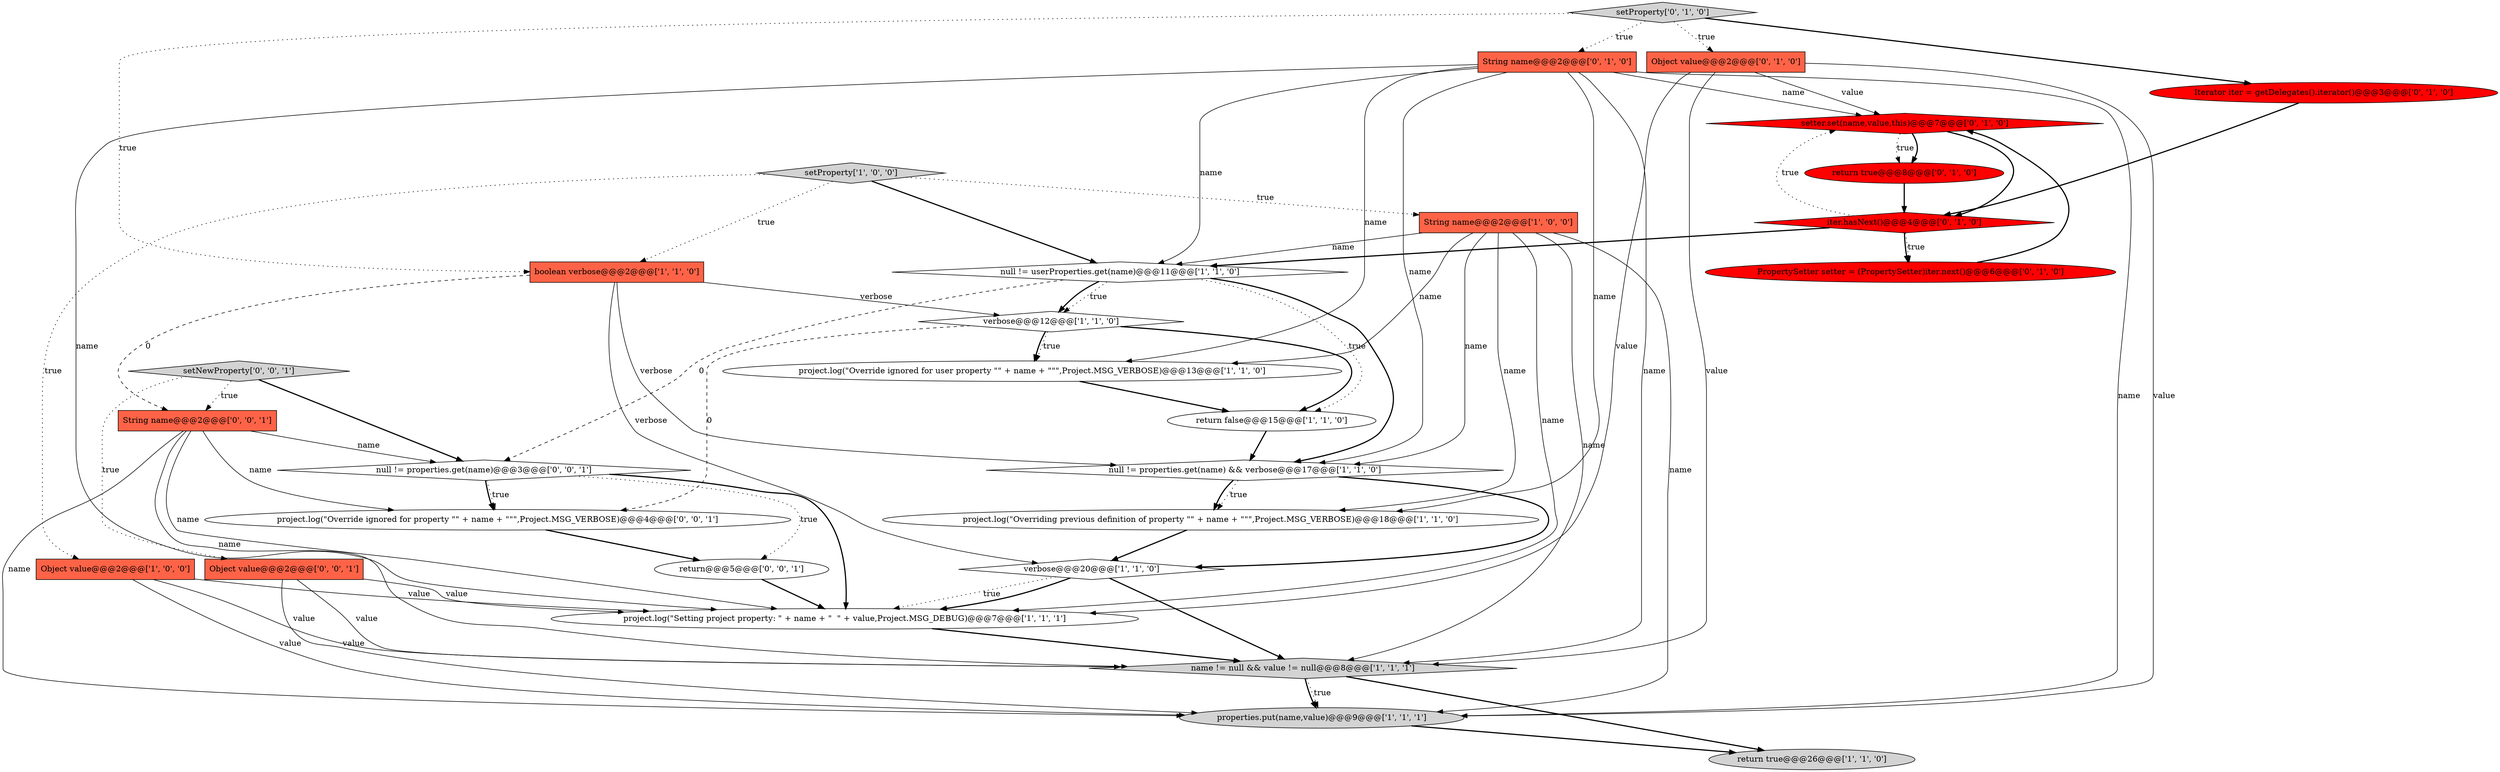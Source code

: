 digraph {
13 [style = filled, label = "boolean verbose@@@2@@@['1', '1', '0']", fillcolor = tomato, shape = box image = "AAA0AAABBB1BBB"];
16 [style = filled, label = "return true@@@8@@@['0', '1', '0']", fillcolor = red, shape = ellipse image = "AAA1AAABBB2BBB"];
2 [style = filled, label = "String name@@@2@@@['1', '0', '0']", fillcolor = tomato, shape = box image = "AAA0AAABBB1BBB"];
19 [style = filled, label = "String name@@@2@@@['0', '1', '0']", fillcolor = tomato, shape = box image = "AAA0AAABBB2BBB"];
25 [style = filled, label = "Object value@@@2@@@['0', '0', '1']", fillcolor = tomato, shape = box image = "AAA0AAABBB3BBB"];
28 [style = filled, label = "setNewProperty['0', '0', '1']", fillcolor = lightgray, shape = diamond image = "AAA0AAABBB3BBB"];
9 [style = filled, label = "Object value@@@2@@@['1', '0', '0']", fillcolor = tomato, shape = box image = "AAA0AAABBB1BBB"];
6 [style = filled, label = "properties.put(name,value)@@@9@@@['1', '1', '1']", fillcolor = lightgray, shape = ellipse image = "AAA0AAABBB1BBB"];
21 [style = filled, label = "iter.hasNext()@@@4@@@['0', '1', '0']", fillcolor = red, shape = diamond image = "AAA1AAABBB2BBB"];
24 [style = filled, label = "return@@@5@@@['0', '0', '1']", fillcolor = white, shape = ellipse image = "AAA0AAABBB3BBB"];
22 [style = filled, label = "Iterator iter = getDelegates().iterator()@@@3@@@['0', '1', '0']", fillcolor = red, shape = ellipse image = "AAA1AAABBB2BBB"];
26 [style = filled, label = "project.log(\"Override ignored for property \"\" + name + \"\"\",Project.MSG_VERBOSE)@@@4@@@['0', '0', '1']", fillcolor = white, shape = ellipse image = "AAA0AAABBB3BBB"];
3 [style = filled, label = "return true@@@26@@@['1', '1', '0']", fillcolor = lightgray, shape = ellipse image = "AAA0AAABBB1BBB"];
4 [style = filled, label = "setProperty['1', '0', '0']", fillcolor = lightgray, shape = diamond image = "AAA0AAABBB1BBB"];
8 [style = filled, label = "name != null && value != null@@@8@@@['1', '1', '1']", fillcolor = lightgray, shape = diamond image = "AAA0AAABBB1BBB"];
18 [style = filled, label = "PropertySetter setter = (PropertySetter)iter.next()@@@6@@@['0', '1', '0']", fillcolor = red, shape = ellipse image = "AAA1AAABBB2BBB"];
5 [style = filled, label = "verbose@@@20@@@['1', '1', '0']", fillcolor = white, shape = diamond image = "AAA0AAABBB1BBB"];
7 [style = filled, label = "project.log(\"Override ignored for user property \"\" + name + \"\"\",Project.MSG_VERBOSE)@@@13@@@['1', '1', '0']", fillcolor = white, shape = ellipse image = "AAA0AAABBB1BBB"];
20 [style = filled, label = "setter.set(name,value,this)@@@7@@@['0', '1', '0']", fillcolor = red, shape = diamond image = "AAA1AAABBB2BBB"];
17 [style = filled, label = "Object value@@@2@@@['0', '1', '0']", fillcolor = tomato, shape = box image = "AAA0AAABBB2BBB"];
1 [style = filled, label = "project.log(\"Setting project property: \" + name + \"  \" + value,Project.MSG_DEBUG)@@@7@@@['1', '1', '1']", fillcolor = white, shape = ellipse image = "AAA0AAABBB1BBB"];
10 [style = filled, label = "project.log(\"Overriding previous definition of property \"\" + name + \"\"\",Project.MSG_VERBOSE)@@@18@@@['1', '1', '0']", fillcolor = white, shape = ellipse image = "AAA0AAABBB1BBB"];
14 [style = filled, label = "null != userProperties.get(name)@@@11@@@['1', '1', '0']", fillcolor = white, shape = diamond image = "AAA0AAABBB1BBB"];
11 [style = filled, label = "verbose@@@12@@@['1', '1', '0']", fillcolor = white, shape = diamond image = "AAA0AAABBB1BBB"];
23 [style = filled, label = "null != properties.get(name)@@@3@@@['0', '0', '1']", fillcolor = white, shape = diamond image = "AAA0AAABBB3BBB"];
12 [style = filled, label = "null != properties.get(name) && verbose@@@17@@@['1', '1', '0']", fillcolor = white, shape = diamond image = "AAA0AAABBB1BBB"];
15 [style = filled, label = "setProperty['0', '1', '0']", fillcolor = lightgray, shape = diamond image = "AAA0AAABBB2BBB"];
27 [style = filled, label = "String name@@@2@@@['0', '0', '1']", fillcolor = tomato, shape = box image = "AAA0AAABBB3BBB"];
0 [style = filled, label = "return false@@@15@@@['1', '1', '0']", fillcolor = white, shape = ellipse image = "AAA0AAABBB1BBB"];
13->11 [style = solid, label="verbose"];
11->7 [style = dotted, label="true"];
6->3 [style = bold, label=""];
5->8 [style = bold, label=""];
4->14 [style = bold, label=""];
21->20 [style = dotted, label="true"];
1->8 [style = bold, label=""];
12->5 [style = bold, label=""];
2->14 [style = solid, label="name"];
14->0 [style = dotted, label="true"];
21->18 [style = dotted, label="true"];
28->25 [style = dotted, label="true"];
5->1 [style = dotted, label="true"];
9->8 [style = solid, label="value"];
0->12 [style = bold, label=""];
8->3 [style = bold, label=""];
27->6 [style = solid, label="name"];
27->8 [style = solid, label="name"];
25->8 [style = solid, label="value"];
22->21 [style = bold, label=""];
23->26 [style = bold, label=""];
14->23 [style = dashed, label="0"];
11->26 [style = dashed, label="0"];
19->7 [style = solid, label="name"];
7->0 [style = bold, label=""];
8->6 [style = bold, label=""];
27->1 [style = solid, label="name"];
27->26 [style = solid, label="name"];
17->1 [style = solid, label="value"];
26->24 [style = bold, label=""];
2->10 [style = solid, label="name"];
19->6 [style = solid, label="name"];
17->20 [style = solid, label="value"];
21->18 [style = bold, label=""];
15->22 [style = bold, label=""];
15->13 [style = dotted, label="true"];
15->17 [style = dotted, label="true"];
20->21 [style = bold, label=""];
4->13 [style = dotted, label="true"];
5->1 [style = bold, label=""];
18->20 [style = bold, label=""];
23->26 [style = dotted, label="true"];
11->0 [style = bold, label=""];
12->10 [style = bold, label=""];
19->14 [style = solid, label="name"];
25->6 [style = solid, label="value"];
8->6 [style = dotted, label="true"];
12->10 [style = dotted, label="true"];
10->5 [style = bold, label=""];
20->16 [style = bold, label=""];
9->1 [style = solid, label="value"];
13->27 [style = dashed, label="0"];
28->23 [style = bold, label=""];
15->19 [style = dotted, label="true"];
19->10 [style = solid, label="name"];
16->21 [style = bold, label=""];
2->6 [style = solid, label="name"];
14->12 [style = bold, label=""];
2->8 [style = solid, label="name"];
2->7 [style = solid, label="name"];
2->12 [style = solid, label="name"];
19->1 [style = solid, label="name"];
19->12 [style = solid, label="name"];
27->23 [style = solid, label="name"];
23->1 [style = bold, label=""];
17->6 [style = solid, label="value"];
14->11 [style = dotted, label="true"];
19->8 [style = solid, label="name"];
19->20 [style = solid, label="name"];
28->27 [style = dotted, label="true"];
24->1 [style = bold, label=""];
9->6 [style = solid, label="value"];
13->5 [style = solid, label="verbose"];
17->8 [style = solid, label="value"];
25->1 [style = solid, label="value"];
4->9 [style = dotted, label="true"];
14->11 [style = bold, label=""];
23->24 [style = dotted, label="true"];
13->12 [style = solid, label="verbose"];
4->2 [style = dotted, label="true"];
11->7 [style = bold, label=""];
20->16 [style = dotted, label="true"];
2->1 [style = solid, label="name"];
21->14 [style = bold, label=""];
}

